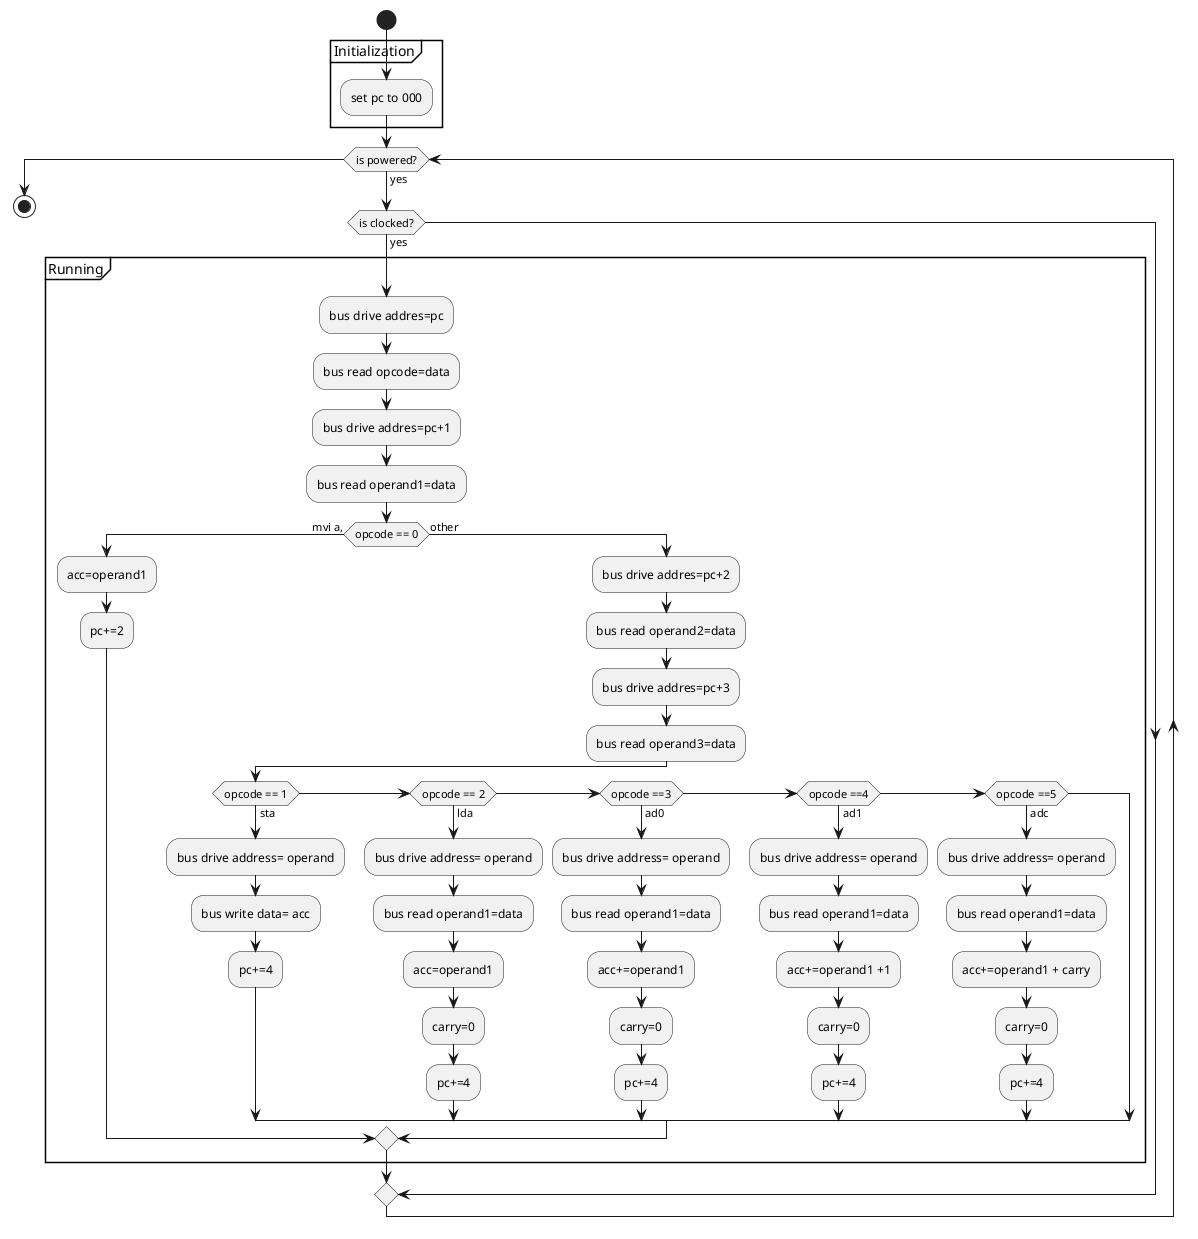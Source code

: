 @startuml
start
partition Initialization {
	:set pc to 000;
}

  while (is powered?)
   ->yes;
   if (is clocked?) then (yes)
partition Running {
    :bus drive addres=pc;
    :bus read opcode=data;
    :bus drive addres=pc+1;
    :bus read operand1=data;
    if (opcode == 0) then (mvi a,)
     :acc=operand1;
     :pc+=2;
    else (other)
     :bus drive addres=pc+2;
     :bus read operand2=data;
     :bus drive addres=pc+3;
     :bus read operand3=data;
     if (opcode == 1) then (sta)
        :bus drive address= operand;
        :bus write data= acc;
        :pc+=4;
     elseif (opcode == 2) then (lda)
        :bus drive address= operand;
        :bus read operand1=data;
	:acc=operand1;
        :carry=0;
        :pc+=4;
     elseif (opcode ==3) then (ad0)
        :bus drive address= operand;
        :bus read operand1=data;
        :acc+=operand1;
        :carry=0;
        :pc+=4;
     elseif (opcode ==4) then (ad1)
        :bus drive address= operand;
        :bus read operand1=data;
        :acc+=operand1 +1;
        :carry=0;
        :pc+=4;
     elseif (opcode ==5) then (adc)
        :bus drive address= operand;
        :bus read operand1=data;
        :acc+=operand1 + carry;
        :carry=0;
        :pc+=4;
     endif
    endif
}
   endif
  endwhile

stop
@enduml
